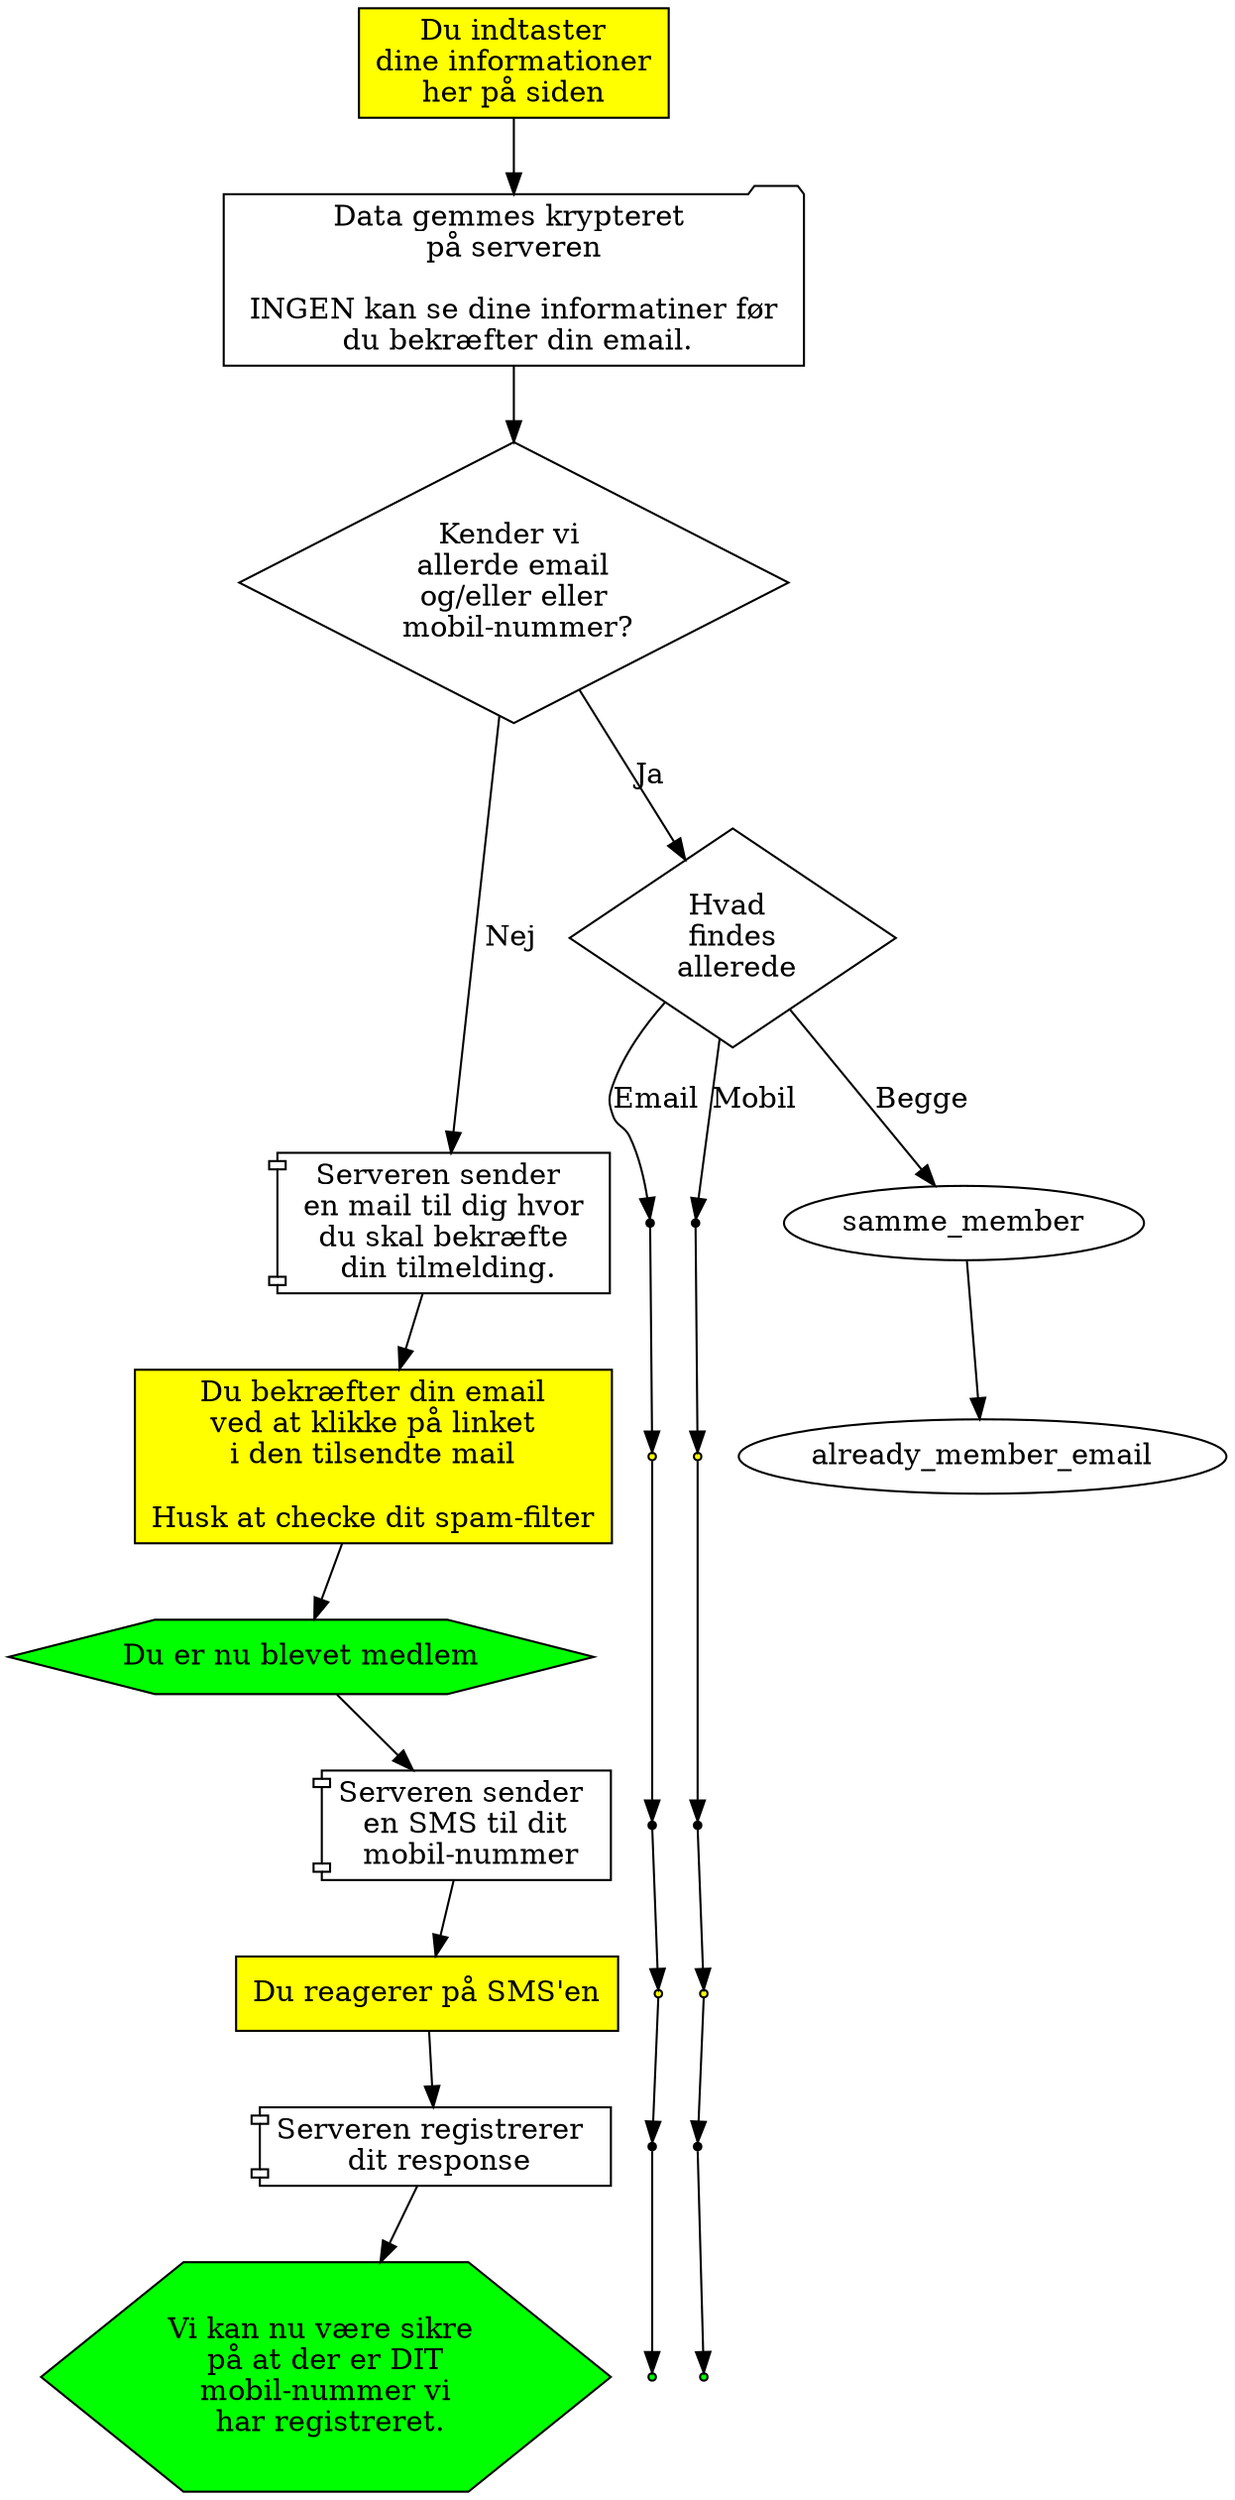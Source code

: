 digraph indmeldelse {
  { # Dine handlinger
    node [ shape=box style=filled fillcolor=yellow ];
    indtast                [label="Du indtaster\ndine informationer\nher på siden"];
    subgraph cluster_server_sender_email {
      style=invis;
      node                 [label="Du bekræfter din email\nved at klikke på linket\ni den tilsendte mail\n\nHusk at checke dit spam-filter"];
      confirm_email_nyt_medlem;
      confirm_email_add_email [shape=point];
      confirm_email_add_mobil [shape=point];
    }
    subgraph cluster_server_sender_sms {
      style=invis;
      node                 [label="Du reagerer på SMS'en"];
      confirm_sms_nyt_medlem;
      confirm_sms_add_email [shape=point];
      confirm_sms_add_mobil [shape=point];
    }
  }
  send_tilmelding        [shape=folder label="Data gemmes krypteret \n på serveren \n \n INGEN kan se dine informatiner før \n du bekræfter din email."];
  { # Server-aktiviteter
    node [shape=component];
    subgraph cluster_server_sender_email {
      style=invis;
      node                 [label="Serveren sender \n en mail til dig hvor \n du skal bekræfte \n din tilmelding."];
      server_sender_emai_nyt_medlem;
      server_sender_email_add_email [shape=point];
      server_sender_email_add_mobil [shape=point];
    }
    subgraph cluster_server_sender_sms {
      style=invis;
      node                 [label="Serveren sender \n en SMS til dit \n mobil-nummer"];
      server_sender_sms_nyt_medlem;
      server_sender_sms_add_email [shape=point];
      server_sender_sms_add_mobil [shape=point];
    }
    subgraph cluster_sms_confirmed {
      style=invis;
      node                 [label="Serveren registrerer \n dit response"];
      sms_confirmed_nyt_medlem;
      sms_confirmed_add_email [shape=point];
      sms_confirmed_add_mobil [shape=point];
    }
  }
  { # Results
    node [shape=hexagon   style=filled fillcolor=green ];
    du_biver_medlem        [label="Du er nu blevet medlem"];
    mobile_ok              [label="Vi kan nu være sikre \n på at der er DIT \n mobil-nummer vi \n har registreret."]; 
    email_added            [label="Den nye \n ekstra email er \n registreret." shape=point];
    mobil_added            [label="Dit nye \n mobil-nummer er \n registreret." shape=point]; 
  }
  { # Valg
    node [shape=diamond];
    findes_allerede        [label="Kender vi \n allerde email \n og/eller eller \n mobil-nummer?"];
    hvad_findes_allerede   [label="Hvad \n findes \n allerede"];
  }

  indtast -> send_tilmelding -> findes_allerede;
                                findes_allerede ->                              server_sender_emai_nyt_medlem [label="Nej"];
                                                                                server_sender_emai_nyt_medlem -> confirm_email_nyt_medlem -> du_biver_medlem ->
                                                                                server_sender_sms_nyt_medlem  -> confirm_sms_nyt_medlem   -> sms_confirmed_nyt_medlem -> mobile_ok;
                                findes_allerede -> hvad_findes_allerede                                       [label="Ja"];
                                                   hvad_findes_allerede-> samme_member                        [label="Begge"];
                                                                          samme_member -> already_member_email;
                                                   hvad_findes_allerede -> server_sender_email_add_email      [label="Email"];
                                                                                server_sender_email_add_email -> confirm_email_add_email  ->
                                                                                server_sender_sms_add_email   -> confirm_sms_add_email    -> sms_confirmed_add_email -> email_added;
                                                   hvad_findes_allerede ->      server_sender_email_add_mobil [label="Mobil"];
                                                                                server_sender_email_add_mobil -> confirm_email_add_mobil  ->
                                                                                server_sender_sms_add_mobil   -> confirm_sms_add_mobil    -> sms_confirmed_add_mobil -> mobil_added;
}

